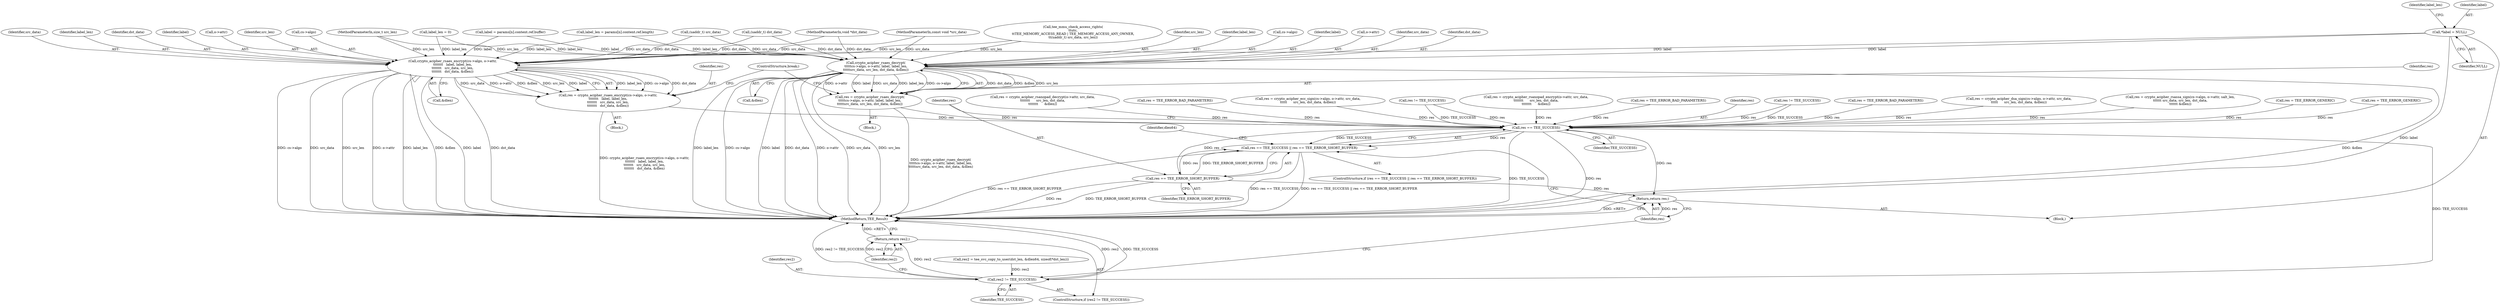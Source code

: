 digraph "0_optee_os_70697bf3c5dc3d201341b01a1a8e5bc6d2fb48f8@pointer" {
"1000117" [label="(Call,*label = NULL)"];
"1000374" [label="(Call,crypto_acipher_rsaes_encrypt(cs->algo, o->attr,\n\t\t\t\t\t\t\t   label, label_len,\n\t\t\t\t\t\t\t   src_data, src_len,\n\t\t\t\t\t\t\t   dst_data, &dlen))"];
"1000372" [label="(Call,res = crypto_acipher_rsaes_encrypt(cs->algo, o->attr,\n\t\t\t\t\t\t\t   label, label_len,\n\t\t\t\t\t\t\t   src_data, src_len,\n\t\t\t\t\t\t\t   dst_data, &dlen))"];
"1000511" [label="(Call,res == TEE_SUCCESS)"];
"1000510" [label="(Call,res == TEE_SUCCESS || res == TEE_ERROR_SHORT_BUFFER)"];
"1000514" [label="(Call,res == TEE_ERROR_SHORT_BUFFER)"];
"1000537" [label="(Return,return res;)"];
"1000532" [label="(Call,res2 != TEE_SUCCESS)"];
"1000535" [label="(Return,return res2;)"];
"1000398" [label="(Call,crypto_acipher_rsaes_decrypt(\n\t\t\t\t\tcs->algo, o->attr, label, label_len,\n\t\t\t\t\tsrc_data, src_len, dst_data, &dlen))"];
"1000396" [label="(Call,res = crypto_acipher_rsaes_decrypt(\n\t\t\t\t\tcs->algo, o->attr, label, label_len,\n\t\t\t\t\tsrc_data, src_len, dst_data, &dlen))"];
"1000105" [label="(MethodParameterIn,const void *src_data)"];
"1000249" [label="(Call,res != TEE_SUCCESS)"];
"1000386" [label="(Call,&dlen)"];
"1000539" [label="(MethodReturn,TEE_Result)"];
"1000300" [label="(Call,res = crypto_acipher_rsanopad_decrypt(o->attr, src_data,\n\t\t\t\t\t\t\t      src_len, dst_data,\n\t\t\t\t\t\t\t      &dlen))"];
"1000414" [label="(Call,res = TEE_ERROR_BAD_PARAMETERS)"];
"1000514" [label="(Call,res == TEE_ERROR_SHORT_BUFFER)"];
"1000516" [label="(Identifier,TEE_ERROR_SHORT_BUFFER)"];
"1000417" [label="(ControlStructure,break;)"];
"1000398" [label="(Call,crypto_acipher_rsaes_decrypt(\n\t\t\t\t\tcs->algo, o->attr, label, label_len,\n\t\t\t\t\tsrc_data, src_len, dst_data, &dlen))"];
"1000486" [label="(Call,res = crypto_acipher_ecc_sign(cs->algo, o->attr, src_data,\n\t\t\t\t\t      src_len, dst_data, &dlen))"];
"1000372" [label="(Call,res = crypto_acipher_rsaes_encrypt(cs->algo, o->attr,\n\t\t\t\t\t\t\t   label, label_len,\n\t\t\t\t\t\t\t   src_data, src_len,\n\t\t\t\t\t\t\t   dst_data, &dlen))"];
"1000119" [label="(Identifier,NULL)"];
"1000235" [label="(Call,res != TEE_SUCCESS)"];
"1000353" [label="(Call,label_len = params[n].content.ref.length)"];
"1000510" [label="(Call,res == TEE_SUCCESS || res == TEE_ERROR_SHORT_BUFFER)"];
"1000383" [label="(Identifier,src_data)"];
"1000342" [label="(Call,label = params[n].content.ref.buffer)"];
"1000515" [label="(Identifier,res)"];
"1000382" [label="(Identifier,label_len)"];
"1000122" [label="(Identifier,label_len)"];
"1000164" [label="(Call,tee_mmu_check_access_rights(\n\t\tutc,\n\t\tTEE_MEMORY_ACCESS_READ | TEE_MEMORY_ACCESS_ANY_OWNER,\n\t\t(uaddr_t) src_data, src_len))"];
"1000408" [label="(Identifier,src_len)"];
"1000395" [label="(Block,)"];
"1000531" [label="(ControlStructure,if (res2 != TEE_SUCCESS))"];
"1000385" [label="(Identifier,dst_data)"];
"1000374" [label="(Call,crypto_acipher_rsaes_encrypt(cs->algo, o->attr,\n\t\t\t\t\t\t\t   label, label_len,\n\t\t\t\t\t\t\t   src_data, src_len,\n\t\t\t\t\t\t\t   dst_data, &dlen))"];
"1000381" [label="(Identifier,label)"];
"1000406" [label="(Identifier,label_len)"];
"1000399" [label="(Call,cs->algo)"];
"1000509" [label="(ControlStructure,if (res == TEE_SUCCESS || res == TEE_ERROR_SHORT_BUFFER))"];
"1000522" [label="(Call,res2 = tee_svc_copy_to_user(dst_len, &dlen64, sizeof(*dst_len)))"];
"1000537" [label="(Return,return res;)"];
"1000536" [label="(Identifier,res2)"];
"1000410" [label="(Call,&dlen)"];
"1000281" [label="(Call,res = crypto_acipher_rsanopad_encrypt(o->attr, src_data,\n\t\t\t\t\t\t\t      src_len, dst_data,\n\t\t\t\t\t\t\t      &dlen))"];
"1000378" [label="(Call,o->attr)"];
"1000373" [label="(Identifier,res)"];
"1000117" [label="(Call,*label = NULL)"];
"1000502" [label="(Call,res = TEE_ERROR_BAD_PARAMETERS)"];
"1000511" [label="(Call,res == TEE_SUCCESS)"];
"1000520" [label="(Identifier,dlen64)"];
"1000384" [label="(Identifier,src_len)"];
"1000512" [label="(Identifier,res)"];
"1000535" [label="(Return,return res2;)"];
"1000396" [label="(Call,res = crypto_acipher_rsaes_decrypt(\n\t\t\t\t\tcs->algo, o->attr, label, label_len,\n\t\t\t\t\tsrc_data, src_len, dst_data, &dlen))"];
"1000405" [label="(Identifier,label)"];
"1000109" [label="(Block,)"];
"1000533" [label="(Identifier,res2)"];
"1000402" [label="(Call,o->attr)"];
"1000375" [label="(Call,cs->algo)"];
"1000106" [label="(MethodParameterIn,size_t src_len)"];
"1000437" [label="(Call,res = TEE_ERROR_BAD_PARAMETERS)"];
"1000169" [label="(Call,(uaddr_t) src_data)"];
"1000466" [label="(Call,res = crypto_acipher_dsa_sign(cs->algo, o->attr, src_data,\n\t\t\t\t\t      src_len, dst_data, &dlen))"];
"1000447" [label="(Call,res = crypto_acipher_rsassa_sign(cs->algo, o->attr, salt_len,\n\t\t\t\t\t\t src_data, src_len, dst_data,\n\t\t\t\t\t\t &dlen))"];
"1000397" [label="(Identifier,res)"];
"1000538" [label="(Identifier,res)"];
"1000264" [label="(Call,res = TEE_ERROR_GENERIC)"];
"1000205" [label="(Call,(uaddr_t) dst_data)"];
"1000107" [label="(MethodParameterIn,void *dst_data)"];
"1000532" [label="(Call,res2 != TEE_SUCCESS)"];
"1000371" [label="(Block,)"];
"1000313" [label="(Call,res = TEE_ERROR_GENERIC)"];
"1000407" [label="(Identifier,src_data)"];
"1000118" [label="(Identifier,label)"];
"1000121" [label="(Call,label_len = 0)"];
"1000409" [label="(Identifier,dst_data)"];
"1000513" [label="(Identifier,TEE_SUCCESS)"];
"1000534" [label="(Identifier,TEE_SUCCESS)"];
"1000117" -> "1000109"  [label="AST: "];
"1000117" -> "1000119"  [label="CFG: "];
"1000118" -> "1000117"  [label="AST: "];
"1000119" -> "1000117"  [label="AST: "];
"1000122" -> "1000117"  [label="CFG: "];
"1000117" -> "1000539"  [label="DDG: label"];
"1000117" -> "1000374"  [label="DDG: label"];
"1000117" -> "1000398"  [label="DDG: label"];
"1000374" -> "1000372"  [label="AST: "];
"1000374" -> "1000386"  [label="CFG: "];
"1000375" -> "1000374"  [label="AST: "];
"1000378" -> "1000374"  [label="AST: "];
"1000381" -> "1000374"  [label="AST: "];
"1000382" -> "1000374"  [label="AST: "];
"1000383" -> "1000374"  [label="AST: "];
"1000384" -> "1000374"  [label="AST: "];
"1000385" -> "1000374"  [label="AST: "];
"1000386" -> "1000374"  [label="AST: "];
"1000372" -> "1000374"  [label="CFG: "];
"1000374" -> "1000539"  [label="DDG: cs->algo"];
"1000374" -> "1000539"  [label="DDG: src_data"];
"1000374" -> "1000539"  [label="DDG: src_len"];
"1000374" -> "1000539"  [label="DDG: o->attr"];
"1000374" -> "1000539"  [label="DDG: label_len"];
"1000374" -> "1000539"  [label="DDG: &dlen"];
"1000374" -> "1000539"  [label="DDG: label"];
"1000374" -> "1000539"  [label="DDG: dst_data"];
"1000374" -> "1000372"  [label="DDG: label_len"];
"1000374" -> "1000372"  [label="DDG: cs->algo"];
"1000374" -> "1000372"  [label="DDG: dst_data"];
"1000374" -> "1000372"  [label="DDG: src_data"];
"1000374" -> "1000372"  [label="DDG: o->attr"];
"1000374" -> "1000372"  [label="DDG: &dlen"];
"1000374" -> "1000372"  [label="DDG: src_len"];
"1000374" -> "1000372"  [label="DDG: label"];
"1000342" -> "1000374"  [label="DDG: label"];
"1000121" -> "1000374"  [label="DDG: label_len"];
"1000353" -> "1000374"  [label="DDG: label_len"];
"1000169" -> "1000374"  [label="DDG: src_data"];
"1000105" -> "1000374"  [label="DDG: src_data"];
"1000164" -> "1000374"  [label="DDG: src_len"];
"1000106" -> "1000374"  [label="DDG: src_len"];
"1000205" -> "1000374"  [label="DDG: dst_data"];
"1000107" -> "1000374"  [label="DDG: dst_data"];
"1000372" -> "1000371"  [label="AST: "];
"1000373" -> "1000372"  [label="AST: "];
"1000417" -> "1000372"  [label="CFG: "];
"1000372" -> "1000539"  [label="DDG: crypto_acipher_rsaes_encrypt(cs->algo, o->attr,\n\t\t\t\t\t\t\t   label, label_len,\n\t\t\t\t\t\t\t   src_data, src_len,\n\t\t\t\t\t\t\t   dst_data, &dlen)"];
"1000372" -> "1000511"  [label="DDG: res"];
"1000511" -> "1000510"  [label="AST: "];
"1000511" -> "1000513"  [label="CFG: "];
"1000512" -> "1000511"  [label="AST: "];
"1000513" -> "1000511"  [label="AST: "];
"1000515" -> "1000511"  [label="CFG: "];
"1000510" -> "1000511"  [label="CFG: "];
"1000511" -> "1000539"  [label="DDG: TEE_SUCCESS"];
"1000511" -> "1000539"  [label="DDG: res"];
"1000511" -> "1000510"  [label="DDG: res"];
"1000511" -> "1000510"  [label="DDG: TEE_SUCCESS"];
"1000396" -> "1000511"  [label="DDG: res"];
"1000281" -> "1000511"  [label="DDG: res"];
"1000235" -> "1000511"  [label="DDG: res"];
"1000235" -> "1000511"  [label="DDG: TEE_SUCCESS"];
"1000502" -> "1000511"  [label="DDG: res"];
"1000466" -> "1000511"  [label="DDG: res"];
"1000300" -> "1000511"  [label="DDG: res"];
"1000414" -> "1000511"  [label="DDG: res"];
"1000313" -> "1000511"  [label="DDG: res"];
"1000486" -> "1000511"  [label="DDG: res"];
"1000264" -> "1000511"  [label="DDG: res"];
"1000437" -> "1000511"  [label="DDG: res"];
"1000447" -> "1000511"  [label="DDG: res"];
"1000249" -> "1000511"  [label="DDG: res"];
"1000249" -> "1000511"  [label="DDG: TEE_SUCCESS"];
"1000511" -> "1000514"  [label="DDG: res"];
"1000511" -> "1000532"  [label="DDG: TEE_SUCCESS"];
"1000511" -> "1000537"  [label="DDG: res"];
"1000510" -> "1000509"  [label="AST: "];
"1000510" -> "1000514"  [label="CFG: "];
"1000514" -> "1000510"  [label="AST: "];
"1000520" -> "1000510"  [label="CFG: "];
"1000538" -> "1000510"  [label="CFG: "];
"1000510" -> "1000539"  [label="DDG: res == TEE_ERROR_SHORT_BUFFER"];
"1000510" -> "1000539"  [label="DDG: res == TEE_SUCCESS"];
"1000510" -> "1000539"  [label="DDG: res == TEE_SUCCESS || res == TEE_ERROR_SHORT_BUFFER"];
"1000514" -> "1000510"  [label="DDG: res"];
"1000514" -> "1000510"  [label="DDG: TEE_ERROR_SHORT_BUFFER"];
"1000514" -> "1000516"  [label="CFG: "];
"1000515" -> "1000514"  [label="AST: "];
"1000516" -> "1000514"  [label="AST: "];
"1000514" -> "1000539"  [label="DDG: res"];
"1000514" -> "1000539"  [label="DDG: TEE_ERROR_SHORT_BUFFER"];
"1000514" -> "1000537"  [label="DDG: res"];
"1000537" -> "1000109"  [label="AST: "];
"1000537" -> "1000538"  [label="CFG: "];
"1000538" -> "1000537"  [label="AST: "];
"1000539" -> "1000537"  [label="CFG: "];
"1000537" -> "1000539"  [label="DDG: <RET>"];
"1000538" -> "1000537"  [label="DDG: res"];
"1000532" -> "1000531"  [label="AST: "];
"1000532" -> "1000534"  [label="CFG: "];
"1000533" -> "1000532"  [label="AST: "];
"1000534" -> "1000532"  [label="AST: "];
"1000536" -> "1000532"  [label="CFG: "];
"1000538" -> "1000532"  [label="CFG: "];
"1000532" -> "1000539"  [label="DDG: res2"];
"1000532" -> "1000539"  [label="DDG: TEE_SUCCESS"];
"1000532" -> "1000539"  [label="DDG: res2 != TEE_SUCCESS"];
"1000522" -> "1000532"  [label="DDG: res2"];
"1000532" -> "1000535"  [label="DDG: res2"];
"1000535" -> "1000531"  [label="AST: "];
"1000535" -> "1000536"  [label="CFG: "];
"1000536" -> "1000535"  [label="AST: "];
"1000539" -> "1000535"  [label="CFG: "];
"1000535" -> "1000539"  [label="DDG: <RET>"];
"1000536" -> "1000535"  [label="DDG: res2"];
"1000398" -> "1000396"  [label="AST: "];
"1000398" -> "1000410"  [label="CFG: "];
"1000399" -> "1000398"  [label="AST: "];
"1000402" -> "1000398"  [label="AST: "];
"1000405" -> "1000398"  [label="AST: "];
"1000406" -> "1000398"  [label="AST: "];
"1000407" -> "1000398"  [label="AST: "];
"1000408" -> "1000398"  [label="AST: "];
"1000409" -> "1000398"  [label="AST: "];
"1000410" -> "1000398"  [label="AST: "];
"1000396" -> "1000398"  [label="CFG: "];
"1000398" -> "1000539"  [label="DDG: label"];
"1000398" -> "1000539"  [label="DDG: dst_data"];
"1000398" -> "1000539"  [label="DDG: o->attr"];
"1000398" -> "1000539"  [label="DDG: src_data"];
"1000398" -> "1000539"  [label="DDG: src_len"];
"1000398" -> "1000539"  [label="DDG: &dlen"];
"1000398" -> "1000539"  [label="DDG: label_len"];
"1000398" -> "1000539"  [label="DDG: cs->algo"];
"1000398" -> "1000396"  [label="DDG: dst_data"];
"1000398" -> "1000396"  [label="DDG: &dlen"];
"1000398" -> "1000396"  [label="DDG: src_len"];
"1000398" -> "1000396"  [label="DDG: o->attr"];
"1000398" -> "1000396"  [label="DDG: label"];
"1000398" -> "1000396"  [label="DDG: src_data"];
"1000398" -> "1000396"  [label="DDG: label_len"];
"1000398" -> "1000396"  [label="DDG: cs->algo"];
"1000342" -> "1000398"  [label="DDG: label"];
"1000121" -> "1000398"  [label="DDG: label_len"];
"1000353" -> "1000398"  [label="DDG: label_len"];
"1000169" -> "1000398"  [label="DDG: src_data"];
"1000105" -> "1000398"  [label="DDG: src_data"];
"1000164" -> "1000398"  [label="DDG: src_len"];
"1000106" -> "1000398"  [label="DDG: src_len"];
"1000205" -> "1000398"  [label="DDG: dst_data"];
"1000107" -> "1000398"  [label="DDG: dst_data"];
"1000396" -> "1000395"  [label="AST: "];
"1000397" -> "1000396"  [label="AST: "];
"1000417" -> "1000396"  [label="CFG: "];
"1000396" -> "1000539"  [label="DDG: crypto_acipher_rsaes_decrypt(\n\t\t\t\t\tcs->algo, o->attr, label, label_len,\n\t\t\t\t\tsrc_data, src_len, dst_data, &dlen)"];
}
